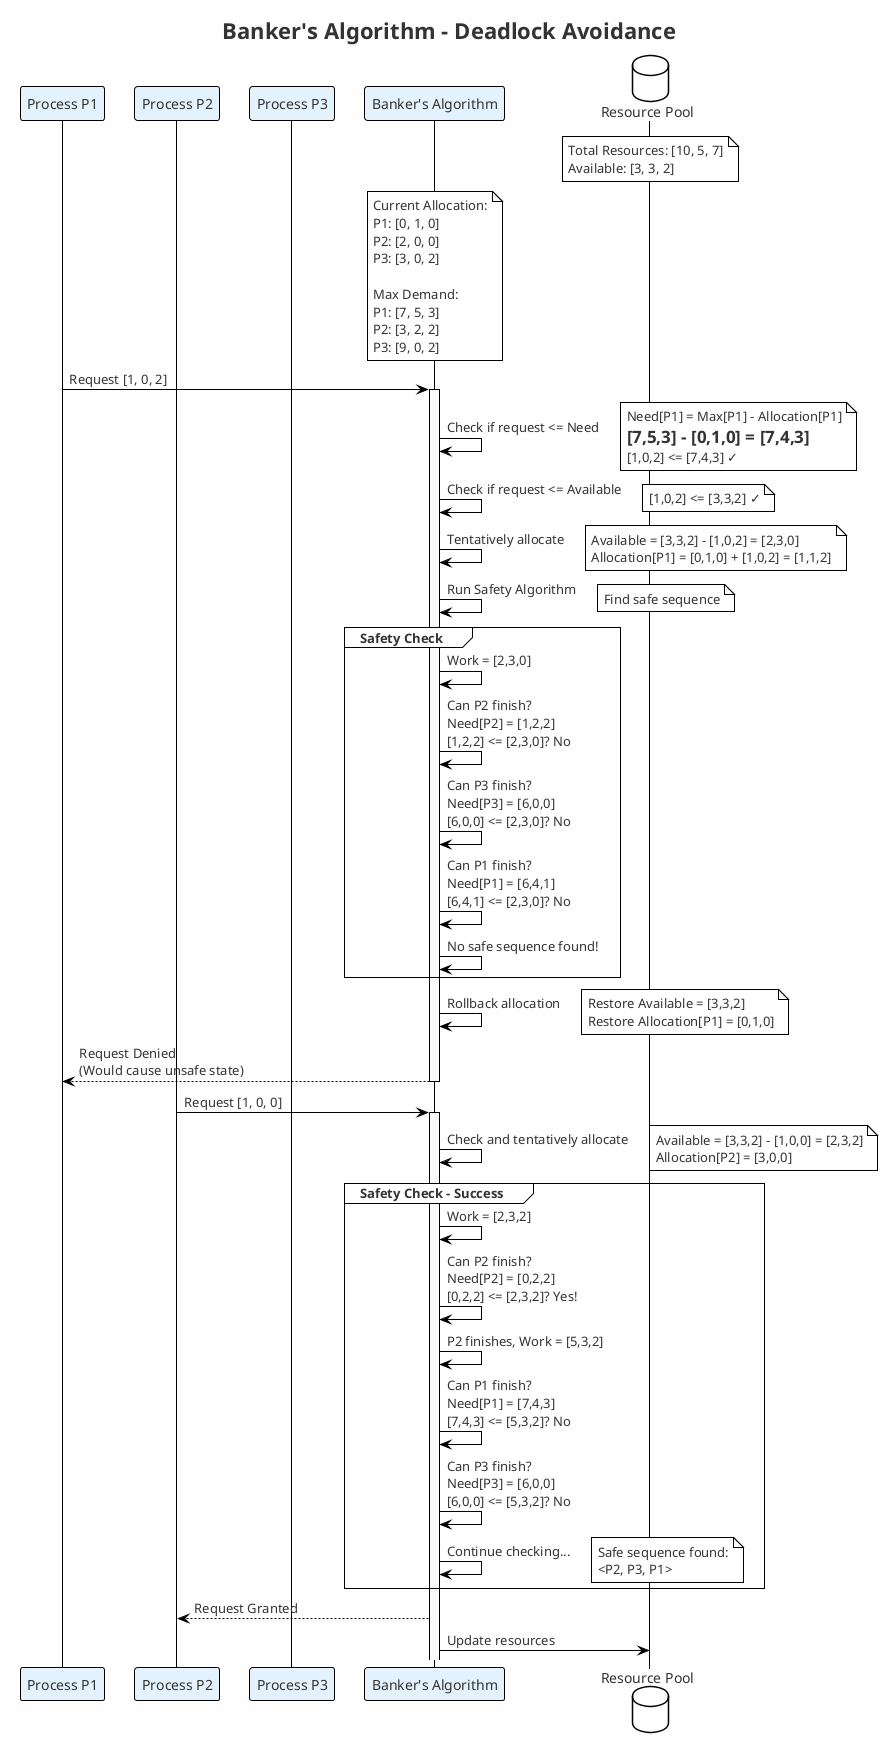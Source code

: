 @startuml bankers-algorithm
!theme plain
title Banker's Algorithm - Deadlock Avoidance

skinparam backgroundColor #FEFEFE
skinparam sequenceParticipantBackgroundColor #E3F2FD
skinparam sequenceLifeLineBackgroundColor #FAFAFA
skinparam sequenceParticipantFontColor #333333
skinparam sequenceMessageFontColor #333333
skinparam noteFontColor #333333
skinparam defaultFontColor #333333

participant "Process P1" as P1
participant "Process P2" as P2
participant "Process P3" as P3
participant "Banker's Algorithm" as BA
database "Resource Pool" as RP

note over RP
    Total Resources: [10, 5, 7]
    Available: [3, 3, 2]
end note

note over BA
    Current Allocation:
    P1: [0, 1, 0]
    P2: [2, 0, 0]
    P3: [3, 0, 2]
    
    Max Demand:
    P1: [7, 5, 3]
    P2: [3, 2, 2]
    P3: [9, 0, 2]
end note

P1 -> BA : Request [1, 0, 2]
activate BA

BA -> BA : Check if request <= Need
note right : Need[P1] = Max[P1] - Allocation[P1]\n= [7,5,3] - [0,1,0] = [7,4,3]\n[1,0,2] <= [7,4,3] ✓

BA -> BA : Check if request <= Available
note right : [1,0,2] <= [3,3,2] ✓

BA -> BA : Tentatively allocate
note right : Available = [3,3,2] - [1,0,2] = [2,3,0]\nAllocation[P1] = [0,1,0] + [1,0,2] = [1,1,2]

BA -> BA : Run Safety Algorithm
note right : Find safe sequence

group Safety Check
    BA -> BA : Work = [2,3,0]
    BA -> BA : Can P2 finish?\nNeed[P2] = [1,2,2]\n[1,2,2] <= [2,3,0]? No
    BA -> BA : Can P3 finish?\nNeed[P3] = [6,0,0]\n[6,0,0] <= [2,3,0]? No
    BA -> BA : Can P1 finish?\nNeed[P1] = [6,4,1]\n[6,4,1] <= [2,3,0]? No
    BA -> BA : No safe sequence found!
end

BA -> BA : Rollback allocation
note right : Restore Available = [3,3,2]\nRestore Allocation[P1] = [0,1,0]

BA --> P1 : Request Denied\n(Would cause unsafe state)
deactivate BA

P2 -> BA : Request [1, 0, 0]
activate BA

BA -> BA : Check and tentatively allocate
note right : Available = [3,3,2] - [1,0,0] = [2,3,2]\nAllocation[P2] = [3,0,0]

group Safety Check - Success
    BA -> BA : Work = [2,3,2]
    BA -> BA : Can P2 finish?\nNeed[P2] = [0,2,2]\n[0,2,2] <= [2,3,2]? Yes!
    BA -> BA : P2 finishes, Work = [5,3,2]
    BA -> BA : Can P1 finish?\nNeed[P1] = [7,4,3]\n[7,4,3] <= [5,3,2]? No
    BA -> BA : Can P3 finish?\nNeed[P3] = [6,0,0]\n[6,0,0] <= [5,3,2]? No
    BA -> BA : Continue checking...
    note right : Safe sequence found:\n<P2, P3, P1>
end

BA --> P2 : Request Granted
BA -> RP : Update resources

@enduml